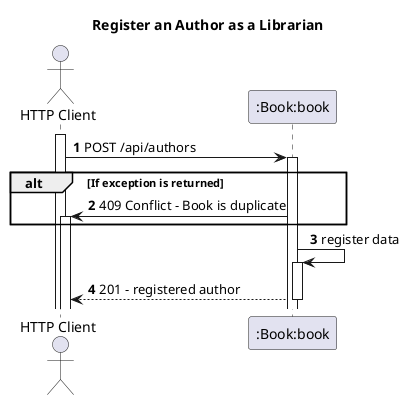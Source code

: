 @startuml
'https://plantuml.com/sequence-diagram

autoactivate on
autonumber

title Register an Author as a Librarian

actor "HTTP Client" as Librarian
participant ":Book:book" as System

activate Librarian

Librarian -> System : POST /api/authors
alt If exception is returned
    System -> Librarian: 409 Conflict - Book is duplicate
end
System -> System: register data
System --> Librarian: 201 - registered author


@enduml
